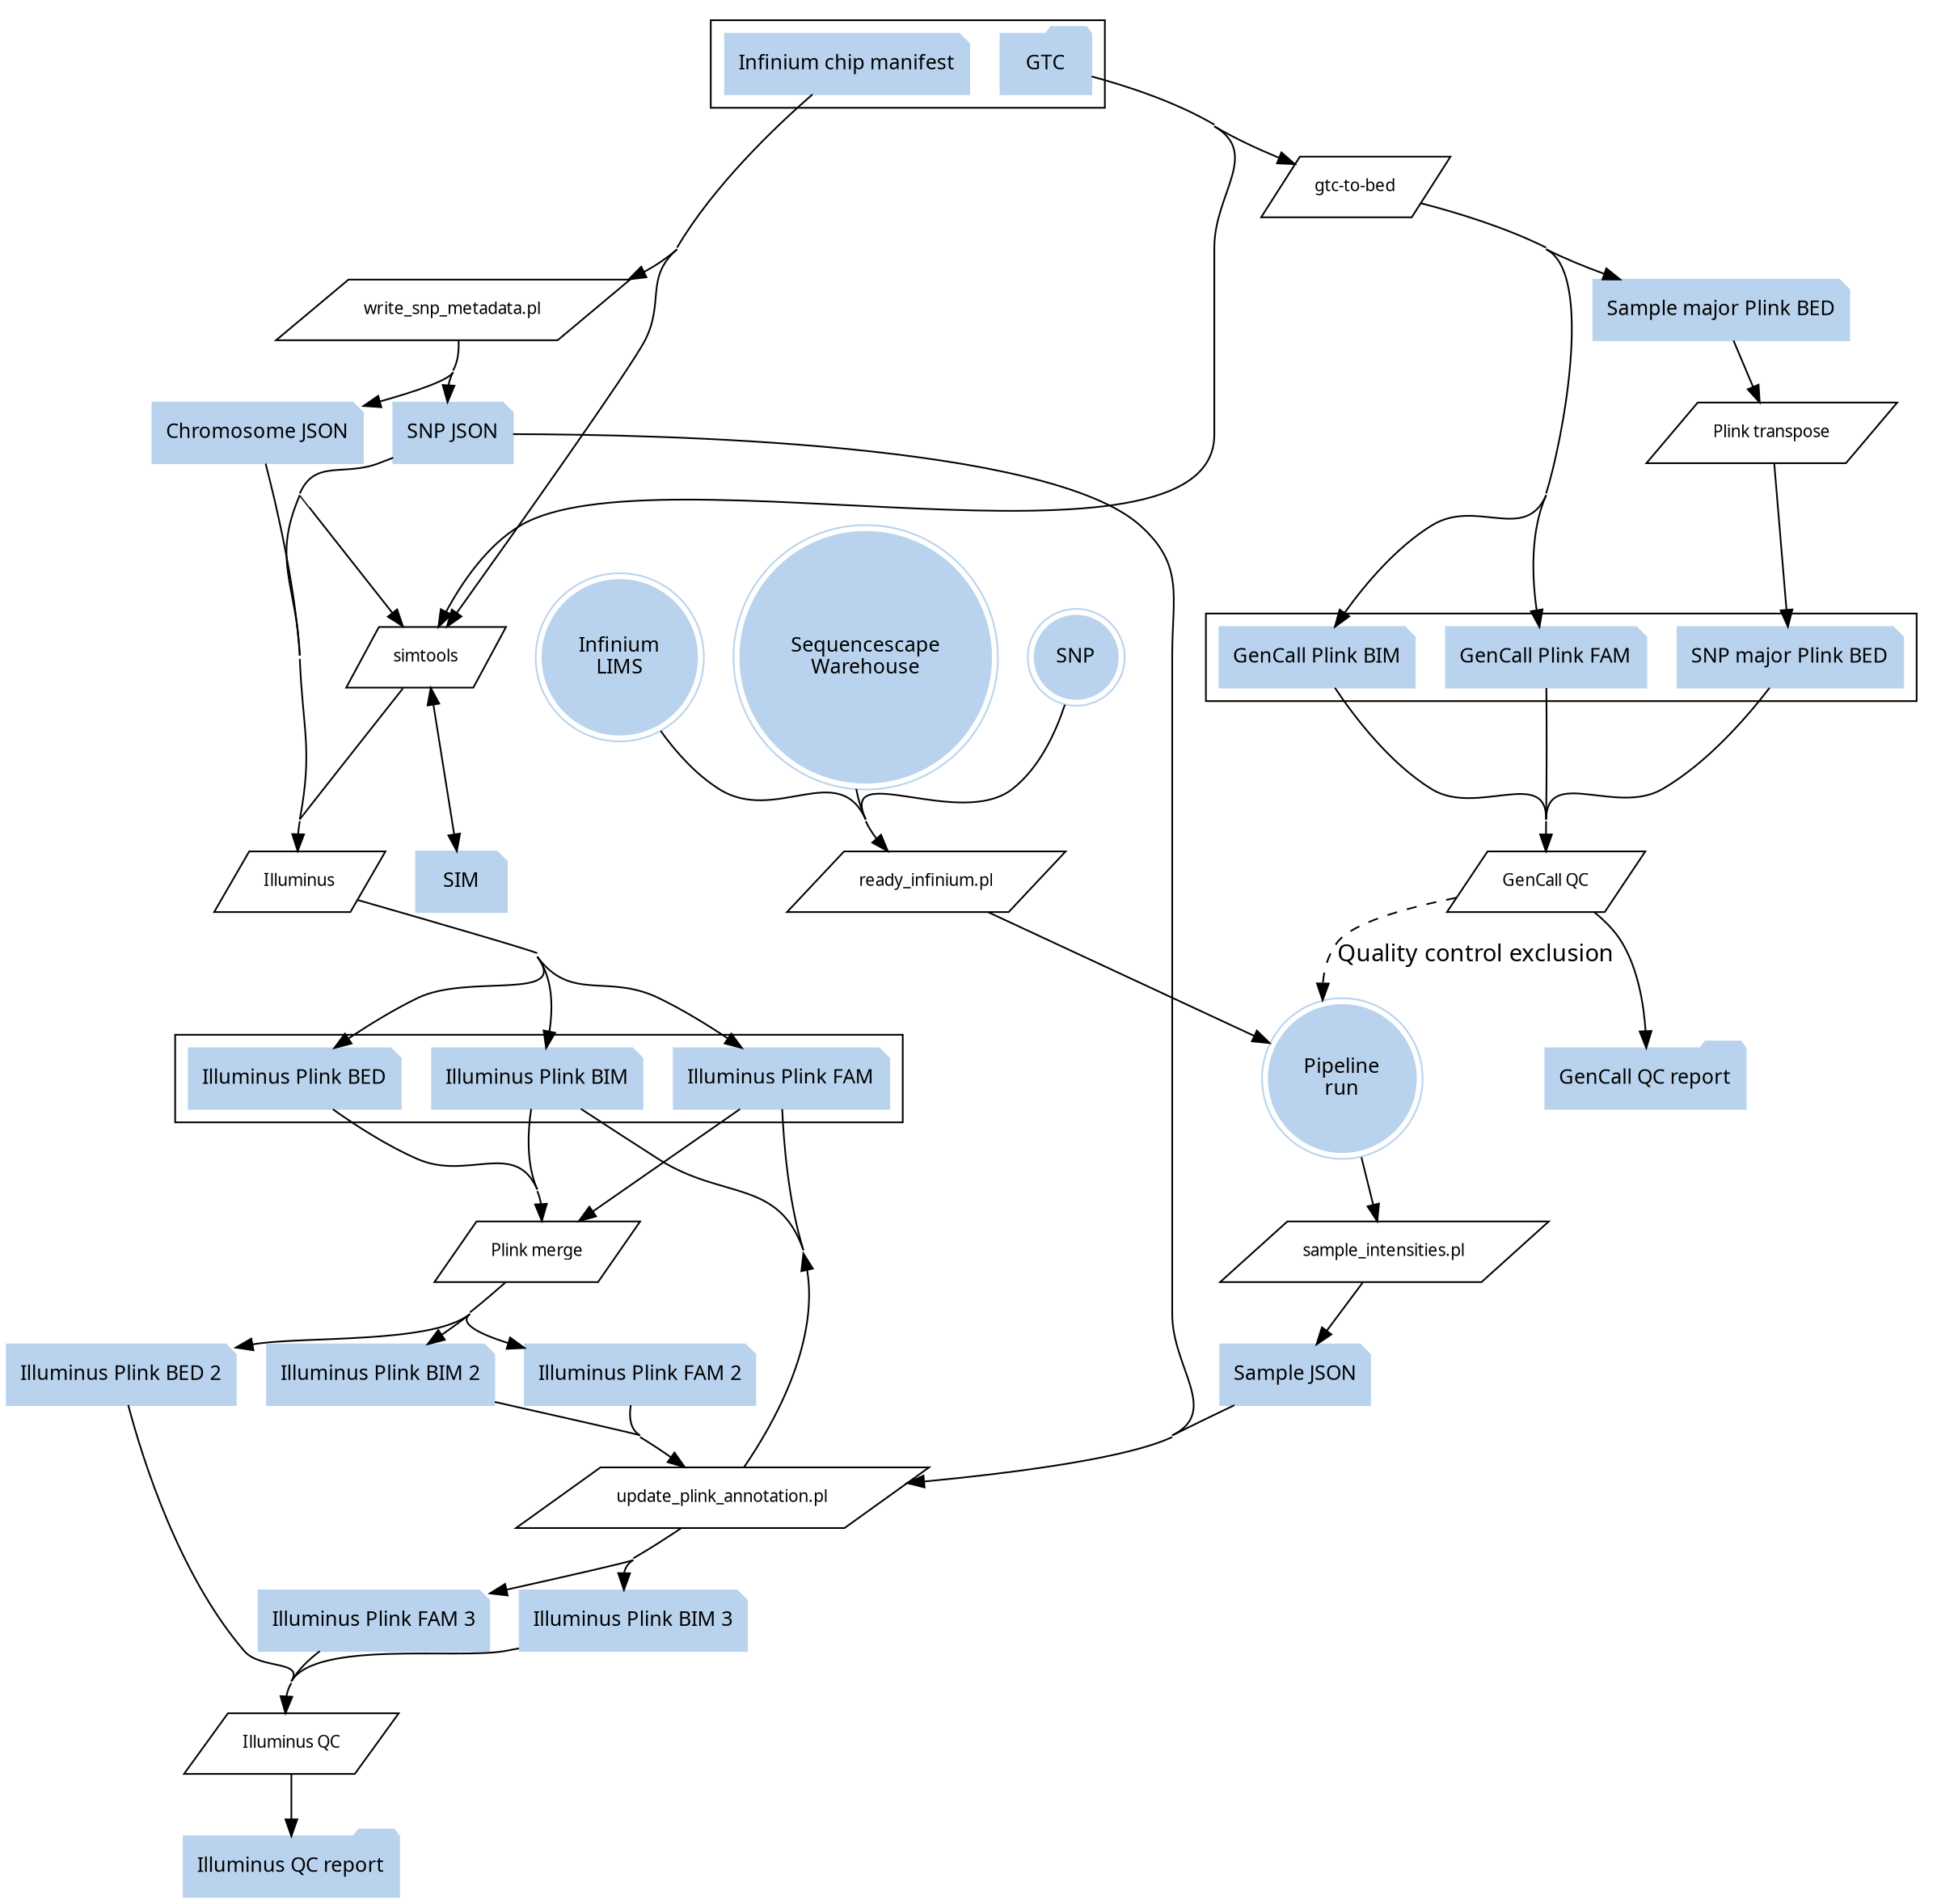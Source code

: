 
digraph illuminus_genotyping {
    concentrate=true;
    ratio=compress;
    rotate=0;
    
    node [fontname="Sans-serif" fontsize=12.0]
    edge [fontname="Sans-serif"]

    "sample_intensities.pl"                             [shape=parallelogram fontsize=10.0]
    "ready_infinium.pl"                                 [shape=parallelogram fontsize=10.0]
    "write_snp_metadata.pl"                             [shape=parallelogram fontsize=10.0]
    "gtc-to-bed"                                        [shape=parallelogram fontsize=10.0]
    "simtools"                                          [shape=parallelogram fontsize=10.0]
    "Illuminus"                                         [shape=parallelogram fontsize=10.0]
    
    "update_plink_annotation.pl"                        [shape=parallelogram fontsize=10.0]
    "GenCall QC"                                        [shape=parallelogram fontsize=10.0]
    "Illuminus QC"                                      [shape=parallelogram fontsize=10.0]
    
    "Plink transpose"                                   [shape=parallelogram fontsize=10.0]
    "Plink merge"                                       [shape=parallelogram fontsize=10.0]
    
    node [fontname="Sans-serif", style=filled, color=slategray2]
    edge [fontname="Sans-serif"]
    
    "Infinium\nLIMS"                                    [shape=doublecircle]
    "Pipeline\nrun"                                     [shape=doublecircle]
    "Sequencescape\nWarehouse"                          [shape=doublecircle]
    "SNP"                                               [shape=doublecircle] 
    
    "Infinium chip manifest"                            [shape=note]
    "GTC"                                               [shape=folder]
    
    "Sample JSON"                                       [shape=note]
    "SNP JSON"                                          [shape=note]
    "Chromosome JSON"                                   [shape=note]
    
    "Sample major Plink BED"                            [shape=note]
    
    "SNP major Plink BED"                               [shape=note]
    "GenCall Plink BIM"                                 [shape=note]
    "GenCall Plink FAM"                                 [shape=note]
    
    "Illuminus Plink BED"                               [shape=note]
    "Illuminus Plink BIM"                               [shape=note]
    "Illuminus Plink FAM"                               [shape=note]
    
    "Illuminus Plink BED 2"                             [shape=note]
    "Illuminus Plink BIM 2"                             [shape=note]
    "Illuminus Plink FAM 2"                             [shape=note]

    "Illuminus Plink BIM 3"                             [shape=note]
    "Illuminus Plink FAM 3"                             [shape=note]
    
    "SIM"                                               [shape=note]
    
    "GenCall QC report"                                 [shape=folder]
    
    "Illuminus QC report"                               [shape=folder]
    
    subgraph cluster0 {
        "Infinium chip manifest"
        "GTC"
    }
    
    subgraph cluster1 {
        "SNP major Plink BED"
        "GenCall Plink BIM"
        "GenCall Plink FAM"
    }
    
    subgraph cluster2 {
        "Illuminus Plink BED"
        "Illuminus Plink BIM"
        "Illuminus Plink FAM"
    }

    "Infinium\nLIMS"           -> "ready_infinium.pl"
    "SNP"                      -> "ready_infinium.pl"
    "Sequencescape\nWarehouse" -> "ready_infinium.pl"
    "ready_infinium.pl"        -> "Pipeline\nrun"
    
    "Pipeline\nrun"         -> "sample_intensities.pl"
    "sample_intensities.pl" -> "Sample JSON" 
    
    "Infinium chip manifest" -> "write_snp_metadata.pl"
    "write_snp_metadata.pl"  -> "SNP JSON"
    "write_snp_metadata.pl"  -> "Chromosome JSON"

    "SNP JSON"                   -> "update_plink_annotation.pl"
    "Sample JSON"                -> "update_plink_annotation.pl"
    "update_plink_annotation.pl" -> "Illuminus Plink BIM"
    "update_plink_annotation.pl" -> "Illuminus Plink FAM"  

    "Infinium chip manifest" -> "simtools"
    "GTC"                    -> "simtools"
    "SNP JSON"               -> "simtools"
    "simtools"               -> "SIM"

    "GTC"        -> "gtc-to-bed"
    "gtc-to-bed" -> "Sample major Plink BED"
    "gtc-to-bed" -> "GenCall Plink BIM"
    "gtc-to-bed" -> "GenCall Plink FAM"
    
    "Sample major Plink BED" -> "Plink transpose"
    "Plink transpose"        -> "SNP major Plink BED"
    
    "SNP major Plink BED" -> "GenCall QC"
    "GenCall Plink BIM"   -> "GenCall QC"
    "GenCall Plink FAM"   -> "GenCall QC"
    "GenCall QC"          ->  "GenCall QC report"
    "GenCall QC"          -> "Pipeline\nrun" [label="Quality control exclusion" style=dashed]
    
    "SIM"             -> "simtools"
    "simtools"        -> "Illuminus"
    "Chromosome JSON" -> "Illuminus"
    "SNP JSON"        -> "Illuminus"
    
    "Illuminus" -> "Illuminus Plink BED"
    "Illuminus" -> "Illuminus Plink BIM"
    "Illuminus" -> "Illuminus Plink FAM" 
    
    "Illuminus Plink BED" -> "Plink merge"
    "Illuminus Plink BIM" -> "Plink merge"
    "Illuminus Plink FAM" -> "Plink merge"
    "Plink merge"         -> "Illuminus Plink BED 2"
    "Plink merge"         -> "Illuminus Plink BIM 2"
    "Plink merge"         -> "Illuminus Plink FAM 2"
    
    "SNP JSON"                   -> "update_plink_annotation.pl"
    "Sample JSON"                -> "update_plink_annotation.pl"
    "Illuminus Plink BIM 2"      -> "update_plink_annotation.pl"
    "Illuminus Plink FAM 2"      -> "update_plink_annotation.pl"
    "update_plink_annotation.pl" -> "Illuminus Plink BIM 3"
    "update_plink_annotation.pl" -> "Illuminus Plink FAM 3"
    
    "Illuminus Plink BED 2" -> "Illuminus QC"
    "Illuminus Plink BIM 3" -> "Illuminus QC"
    "Illuminus Plink FAM 3" -> "Illuminus QC"
    "Illuminus QC" -> "Illuminus QC report"
}